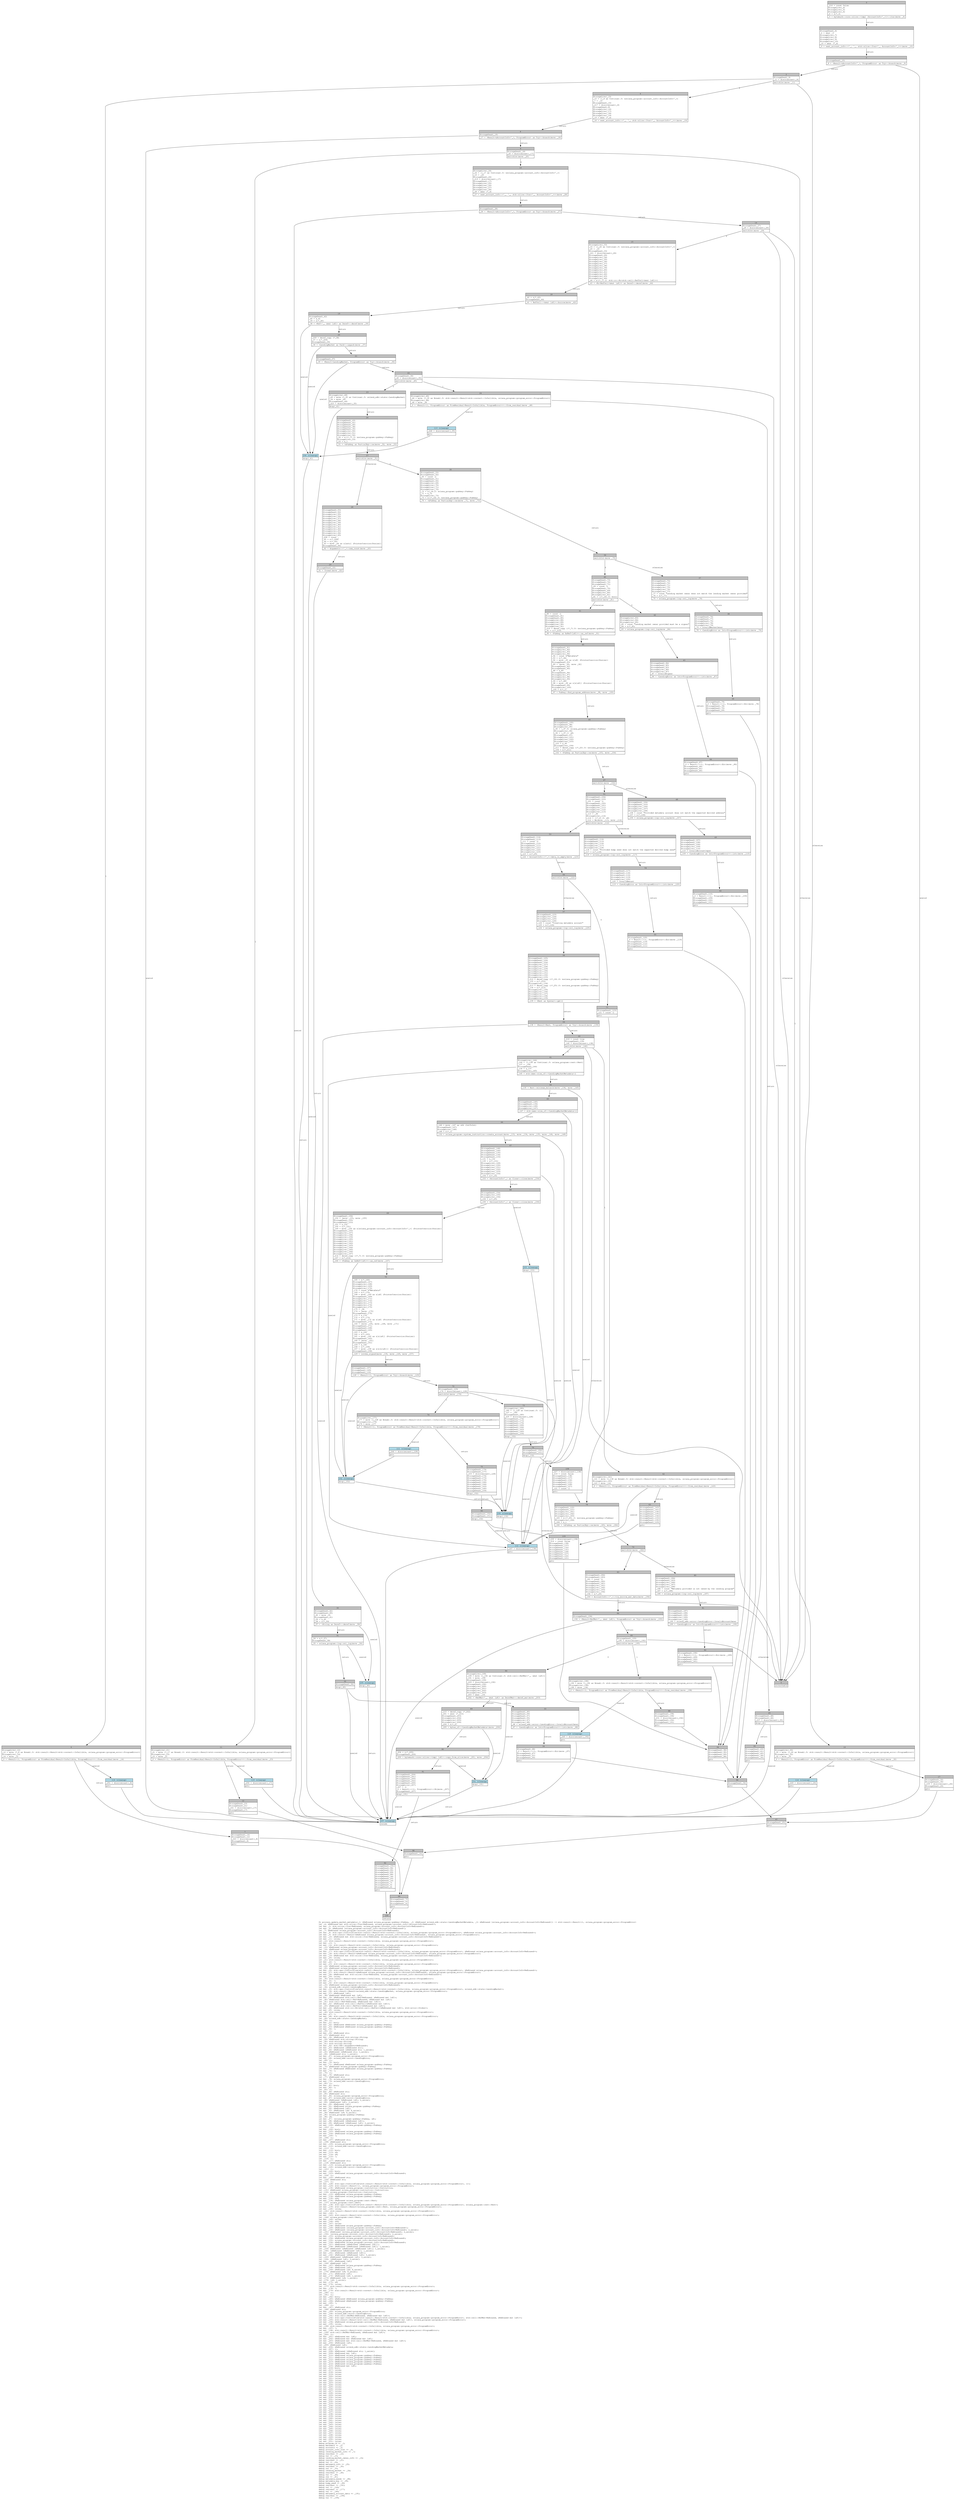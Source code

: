 digraph Mir_0_132 {
    graph [fontname="Courier, monospace"];
    node [fontname="Courier, monospace"];
    edge [fontname="Courier, monospace"];
    label=<fn process_update_market_metadata(_1: &amp;ReErased solana_program::pubkey::Pubkey, _2: &amp;ReErased solend_sdk::state::LendingMarketMetadata, _3: &amp;ReErased [solana_program::account_info::AccountInfo&lt;ReErased&gt;]) -&gt; std::result::Result&lt;(), solana_program::program_error::ProgramError&gt;<br align="left"/>let _4: &amp;ReErased mut std::slice::Iter&lt;ReErased, solana_program::account_info::AccountInfo&lt;ReErased&gt;&gt;;<br align="left"/>let mut _5: std::slice::Iter&lt;ReErased, solana_program::account_info::AccountInfo&lt;ReErased&gt;&gt;;<br align="left"/>let mut _6: &amp;ReErased [solana_program::account_info::AccountInfo&lt;ReErased&gt;];<br align="left"/>let _7: &amp;ReErased solana_program::account_info::AccountInfo&lt;ReErased&gt;;<br align="left"/>let mut _8: std::ops::ControlFlow&lt;std::result::Result&lt;std::convert::Infallible, solana_program::program_error::ProgramError&gt;, &amp;ReErased solana_program::account_info::AccountInfo&lt;ReErased&gt;&gt;;<br align="left"/>let mut _9: std::result::Result&lt;&amp;ReErased solana_program::account_info::AccountInfo&lt;ReErased&gt;, solana_program::program_error::ProgramError&gt;;<br align="left"/>let mut _10: &amp;ReErased mut std::slice::Iter&lt;ReErased, solana_program::account_info::AccountInfo&lt;ReErased&gt;&gt;;<br align="left"/>let mut _11: isize;<br align="left"/>let _12: std::result::Result&lt;std::convert::Infallible, solana_program::program_error::ProgramError&gt;;<br align="left"/>let mut _13: !;<br align="left"/>let mut _14: std::result::Result&lt;std::convert::Infallible, solana_program::program_error::ProgramError&gt;;<br align="left"/>let _15: &amp;ReErased solana_program::account_info::AccountInfo&lt;ReErased&gt;;<br align="left"/>let _16: &amp;ReErased solana_program::account_info::AccountInfo&lt;ReErased&gt;;<br align="left"/>let mut _17: std::ops::ControlFlow&lt;std::result::Result&lt;std::convert::Infallible, solana_program::program_error::ProgramError&gt;, &amp;ReErased solana_program::account_info::AccountInfo&lt;ReErased&gt;&gt;;<br align="left"/>let mut _18: std::result::Result&lt;&amp;ReErased solana_program::account_info::AccountInfo&lt;ReErased&gt;, solana_program::program_error::ProgramError&gt;;<br align="left"/>let mut _19: &amp;ReErased mut std::slice::Iter&lt;ReErased, solana_program::account_info::AccountInfo&lt;ReErased&gt;&gt;;<br align="left"/>let mut _20: isize;<br align="left"/>let _21: std::result::Result&lt;std::convert::Infallible, solana_program::program_error::ProgramError&gt;;<br align="left"/>let mut _22: !;<br align="left"/>let mut _23: std::result::Result&lt;std::convert::Infallible, solana_program::program_error::ProgramError&gt;;<br align="left"/>let _24: &amp;ReErased solana_program::account_info::AccountInfo&lt;ReErased&gt;;<br align="left"/>let _25: &amp;ReErased solana_program::account_info::AccountInfo&lt;ReErased&gt;;<br align="left"/>let mut _26: std::ops::ControlFlow&lt;std::result::Result&lt;std::convert::Infallible, solana_program::program_error::ProgramError&gt;, &amp;ReErased solana_program::account_info::AccountInfo&lt;ReErased&gt;&gt;;<br align="left"/>let mut _27: std::result::Result&lt;&amp;ReErased solana_program::account_info::AccountInfo&lt;ReErased&gt;, solana_program::program_error::ProgramError&gt;;<br align="left"/>let mut _28: &amp;ReErased mut std::slice::Iter&lt;ReErased, solana_program::account_info::AccountInfo&lt;ReErased&gt;&gt;;<br align="left"/>let mut _29: isize;<br align="left"/>let _30: std::result::Result&lt;std::convert::Infallible, solana_program::program_error::ProgramError&gt;;<br align="left"/>let mut _31: !;<br align="left"/>let mut _32: std::result::Result&lt;std::convert::Infallible, solana_program::program_error::ProgramError&gt;;<br align="left"/>let _33: &amp;ReErased solana_program::account_info::AccountInfo&lt;ReErased&gt;;<br align="left"/>let _34: solend_sdk::state::LendingMarket;<br align="left"/>let mut _35: std::ops::ControlFlow&lt;std::result::Result&lt;std::convert::Infallible, solana_program::program_error::ProgramError&gt;, solend_sdk::state::LendingMarket&gt;;<br align="left"/>let mut _36: std::result::Result&lt;solend_sdk::state::LendingMarket, solana_program::program_error::ProgramError&gt;;<br align="left"/>let mut _37: &amp;ReErased [u8];<br align="left"/>let _38: &amp;ReErased &amp;ReErased mut [u8];<br align="left"/>let mut _39: &amp;ReErased std::cell::Ref&lt;ReErased, &amp;ReErased mut [u8]&gt;;<br align="left"/>let _40: &amp;ReErased std::cell::Ref&lt;ReErased, &amp;ReErased mut [u8]&gt;;<br align="left"/>let _41: std::cell::Ref&lt;ReErased, &amp;ReErased mut [u8]&gt;;<br align="left"/>let mut _42: &amp;ReErased std::cell::RefCell&lt;&amp;ReErased mut [u8]&gt;;<br align="left"/>let _43: &amp;ReErased std::cell::RefCell&lt;&amp;ReErased mut [u8]&gt;;<br align="left"/>let mut _44: &amp;ReErased std::rc::Rc&lt;std::cell::RefCell&lt;&amp;ReErased mut [u8]&gt;, std::alloc::Global&gt;;<br align="left"/>let mut _45: isize;<br align="left"/>let _46: std::result::Result&lt;std::convert::Infallible, solana_program::program_error::ProgramError&gt;;<br align="left"/>let mut _47: !;<br align="left"/>let mut _48: std::result::Result&lt;std::convert::Infallible, solana_program::program_error::ProgramError&gt;;<br align="left"/>let _49: solend_sdk::state::LendingMarket;<br align="left"/>let _50: ();<br align="left"/>let mut _51: bool;<br align="left"/>let mut _52: &amp;ReErased &amp;ReErased solana_program::pubkey::Pubkey;<br align="left"/>let mut _53: &amp;ReErased &amp;ReErased solana_program::pubkey::Pubkey;<br align="left"/>let mut _54: !;<br align="left"/>let _55: ();<br align="left"/>let mut _56: &amp;ReErased str;<br align="left"/>let _57: &amp;ReErased str;<br align="left"/>let mut _58: &amp;ReErased std::string::String;<br align="left"/>let _59: &amp;ReErased std::string::String;<br align="left"/>let _60: std::string::String;<br align="left"/>let _61: std::string::String;<br align="left"/>let mut _62: std::fmt::Arguments&lt;ReErased&gt;;<br align="left"/>let mut _63: &amp;ReErased [&amp;ReErased str];<br align="left"/>let mut _64: &amp;ReErased [&amp;ReErased str; 1_usize];<br align="left"/>let _65: &amp;ReErased [&amp;ReErased str; 1_usize];<br align="left"/>let _66: [&amp;ReErased str; 1_usize];<br align="left"/>let mut _67: solana_program::program_error::ProgramError;<br align="left"/>let mut _68: solend_sdk::error::LendingError;<br align="left"/>let _69: ();<br align="left"/>let mut _70: bool;<br align="left"/>let mut _71: &amp;ReErased &amp;ReErased solana_program::pubkey::Pubkey;<br align="left"/>let _72: &amp;ReErased solana_program::pubkey::Pubkey;<br align="left"/>let mut _73: &amp;ReErased &amp;ReErased solana_program::pubkey::Pubkey;<br align="left"/>let mut _74: !;<br align="left"/>let _75: ();<br align="left"/>let mut _76: &amp;ReErased str;<br align="left"/>let _77: &amp;ReErased str;<br align="left"/>let mut _78: solana_program::program_error::ProgramError;<br align="left"/>let mut _79: solend_sdk::error::LendingError;<br align="left"/>let _80: ();<br align="left"/>let mut _81: bool;<br align="left"/>let mut _82: !;<br align="left"/>let _83: ();<br align="left"/>let mut _84: &amp;ReErased str;<br align="left"/>let _85: &amp;ReErased str;<br align="left"/>let mut _86: solana_program::program_error::ProgramError;<br align="left"/>let mut _87: solend_sdk::error::LendingError;<br align="left"/>let _88: &amp;ReErased [&amp;ReErased [u8]; 2_usize];<br align="left"/>let _89: [&amp;ReErased [u8]; 2_usize];<br align="left"/>let mut _90: &amp;ReErased [u8];<br align="left"/>let mut _91: &amp;ReErased solana_program::pubkey::Pubkey;<br align="left"/>let mut _92: &amp;ReErased [u8];<br align="left"/>let mut _93: &amp;ReErased [u8; 8_usize];<br align="left"/>let _94: &amp;ReErased [u8; 8_usize];<br align="left"/>let _95: solana_program::pubkey::Pubkey;<br align="left"/>let _96: u8;<br align="left"/>let mut _97: (solana_program::pubkey::Pubkey, u8);<br align="left"/>let mut _98: &amp;ReErased [&amp;ReErased [u8]];<br align="left"/>let mut _99: &amp;ReErased [&amp;ReErased [u8]; 2_usize];<br align="left"/>let mut _100: &amp;ReErased solana_program::pubkey::Pubkey;<br align="left"/>let _101: ();<br align="left"/>let mut _102: bool;<br align="left"/>let mut _103: &amp;ReErased solana_program::pubkey::Pubkey;<br align="left"/>let mut _104: &amp;ReErased solana_program::pubkey::Pubkey;<br align="left"/>let mut _105: !;<br align="left"/>let _106: ();<br align="left"/>let mut _107: &amp;ReErased str;<br align="left"/>let _108: &amp;ReErased str;<br align="left"/>let mut _109: solana_program::program_error::ProgramError;<br align="left"/>let mut _110: solend_sdk::error::LendingError;<br align="left"/>let _111: ();<br align="left"/>let mut _112: bool;<br align="left"/>let mut _113: u8;<br align="left"/>let mut _114: u8;<br align="left"/>let mut _115: !;<br align="left"/>let _116: ();<br align="left"/>let mut _117: &amp;ReErased str;<br align="left"/>let _118: &amp;ReErased str;<br align="left"/>let mut _119: solana_program::program_error::ProgramError;<br align="left"/>let mut _120: solend_sdk::error::LendingError;<br align="left"/>let _121: ();<br align="left"/>let mut _122: bool;<br align="left"/>let mut _123: &amp;ReErased solana_program::account_info::AccountInfo&lt;ReErased&gt;;<br align="left"/>let _124: ();<br align="left"/>let mut _125: &amp;ReErased str;<br align="left"/>let _126: &amp;ReErased str;<br align="left"/>let _127: ();<br align="left"/>let mut _128: std::ops::ControlFlow&lt;std::result::Result&lt;std::convert::Infallible, solana_program::program_error::ProgramError&gt;, ()&gt;;<br align="left"/>let mut _129: std::result::Result&lt;(), solana_program::program_error::ProgramError&gt;;<br align="left"/>let mut _130: &amp;ReErased solana_program::instruction::Instruction;<br align="left"/>let _131: &amp;ReErased solana_program::instruction::Instruction;<br align="left"/>let _132: solana_program::instruction::Instruction;<br align="left"/>let mut _133: &amp;ReErased solana_program::pubkey::Pubkey;<br align="left"/>let mut _134: &amp;ReErased solana_program::pubkey::Pubkey;<br align="left"/>let mut _135: u64;<br align="left"/>let mut _136: &amp;ReErased solana_program::rent::Rent;<br align="left"/>let _137: solana_program::rent::Rent;<br align="left"/>let mut _138: std::ops::ControlFlow&lt;std::result::Result&lt;std::convert::Infallible, solana_program::program_error::ProgramError&gt;, solana_program::rent::Rent&gt;;<br align="left"/>let mut _139: std::result::Result&lt;solana_program::rent::Rent, solana_program::program_error::ProgramError&gt;;<br align="left"/>let mut _140: isize;<br align="left"/>let _141: std::result::Result&lt;std::convert::Infallible, solana_program::program_error::ProgramError&gt;;<br align="left"/>let mut _142: !;<br align="left"/>let mut _143: std::result::Result&lt;std::convert::Infallible, solana_program::program_error::ProgramError&gt;;<br align="left"/>let _144: solana_program::rent::Rent;<br align="left"/>let mut _145: usize;<br align="left"/>let mut _146: u64;<br align="left"/>let mut _147: usize;<br align="left"/>let mut _148: &amp;ReErased solana_program::pubkey::Pubkey;<br align="left"/>let mut _149: &amp;ReErased [solana_program::account_info::AccountInfo&lt;ReErased&gt;];<br align="left"/>let mut _150: &amp;ReErased [solana_program::account_info::AccountInfo&lt;ReErased&gt;; 2_usize];<br align="left"/>let _151: &amp;ReErased [solana_program::account_info::AccountInfo&lt;ReErased&gt;; 2_usize];<br align="left"/>let _152: [solana_program::account_info::AccountInfo&lt;ReErased&gt;; 2_usize];<br align="left"/>let mut _153: solana_program::account_info::AccountInfo&lt;ReErased&gt;;<br align="left"/>let mut _154: &amp;ReErased solana_program::account_info::AccountInfo&lt;ReErased&gt;;<br align="left"/>let mut _155: solana_program::account_info::AccountInfo&lt;ReErased&gt;;<br align="left"/>let mut _156: &amp;ReErased solana_program::account_info::AccountInfo&lt;ReErased&gt;;<br align="left"/>let mut _157: &amp;ReErased [&amp;ReErased [&amp;ReErased [u8]]];<br align="left"/>let mut _158: &amp;ReErased [&amp;ReErased [&amp;ReErased [u8]]; 1_usize];<br align="left"/>let _159: &amp;ReErased [&amp;ReErased [&amp;ReErased [u8]]; 1_usize];<br align="left"/>let _160: [&amp;ReErased [&amp;ReErased [u8]]; 1_usize];<br align="left"/>let mut _161: &amp;ReErased [&amp;ReErased [u8]];<br align="left"/>let mut _162: &amp;ReErased [&amp;ReErased [u8]; 3_usize];<br align="left"/>let _163: &amp;ReErased [&amp;ReErased [u8]; 3_usize];<br align="left"/>let _164: [&amp;ReErased [u8]; 3_usize];<br align="left"/>let mut _165: &amp;ReErased [u8];<br align="left"/>let _166: &amp;ReErased [u8];<br align="left"/>let mut _167: &amp;ReErased solana_program::pubkey::Pubkey;<br align="left"/>let mut _168: &amp;ReErased [u8];<br align="left"/>let mut _169: &amp;ReErased [u8; 8_usize];<br align="left"/>let _170: &amp;ReErased [u8; 8_usize];<br align="left"/>let mut _171: &amp;ReErased [u8];<br align="left"/>let mut _172: &amp;ReErased [u8; 1_usize];<br align="left"/>let _173: &amp;ReErased [u8; 1_usize];<br align="left"/>let _174: [u8; 1_usize];<br align="left"/>let mut _175: u8;<br align="left"/>let mut _176: isize;<br align="left"/>let _177: std::result::Result&lt;std::convert::Infallible, solana_program::program_error::ProgramError&gt;;<br align="left"/>let mut _178: !;<br align="left"/>let mut _179: std::result::Result&lt;std::convert::Infallible, solana_program::program_error::ProgramError&gt;;<br align="left"/>let _180: ();<br align="left"/>let _181: ();<br align="left"/>let mut _182: bool;<br align="left"/>let mut _183: &amp;ReErased &amp;ReErased solana_program::pubkey::Pubkey;<br align="left"/>let mut _184: &amp;ReErased &amp;ReErased solana_program::pubkey::Pubkey;<br align="left"/>let mut _185: !;<br align="left"/>let _186: ();<br align="left"/>let mut _187: &amp;ReErased str;<br align="left"/>let _188: &amp;ReErased str;<br align="left"/>let mut _189: solana_program::program_error::ProgramError;<br align="left"/>let mut _190: solend_sdk::error::LendingError;<br align="left"/>let mut _191: std::cell::RefMut&lt;ReErased, &amp;ReErased mut [u8]&gt;;<br align="left"/>let mut _192: std::ops::ControlFlow&lt;std::result::Result&lt;std::convert::Infallible, solana_program::program_error::ProgramError&gt;, std::cell::RefMut&lt;ReErased, &amp;ReErased mut [u8]&gt;&gt;;<br align="left"/>let mut _193: std::result::Result&lt;std::cell::RefMut&lt;ReErased, &amp;ReErased mut [u8]&gt;, solana_program::program_error::ProgramError&gt;;<br align="left"/>let mut _194: &amp;ReErased solana_program::account_info::AccountInfo&lt;ReErased&gt;;<br align="left"/>let mut _195: isize;<br align="left"/>let _196: std::result::Result&lt;std::convert::Infallible, solana_program::program_error::ProgramError&gt;;<br align="left"/>let mut _197: !;<br align="left"/>let mut _198: std::result::Result&lt;std::convert::Infallible, solana_program::program_error::ProgramError&gt;;<br align="left"/>let _199: std::cell::RefMut&lt;ReErased, &amp;ReErased mut [u8]&gt;;<br align="left"/>let _200: ();<br align="left"/>let mut _201: &amp;ReErased mut [u8];<br align="left"/>let mut _202: &amp;ReErased mut &amp;ReErased mut [u8];<br align="left"/>let mut _203: &amp;ReErased mut std::cell::RefMut&lt;ReErased, &amp;ReErased mut [u8]&gt;;<br align="left"/>let mut _204: &amp;ReErased [u8];<br align="left"/>let _205: &amp;ReErased [u8];<br align="left"/>let mut _206: &amp;ReErased solend_sdk::state::LendingMarketMetadata;<br align="left"/>let mut _207: ();<br align="left"/>let mut _208: &amp;ReErased [&amp;ReErased str; 1_usize];<br align="left"/>let mut _209: &amp;ReErased mut [u8];<br align="left"/>let mut _210: &amp;ReErased solana_program::pubkey::Pubkey;<br align="left"/>let mut _211: &amp;ReErased solana_program::pubkey::Pubkey;<br align="left"/>let mut _212: &amp;ReErased solana_program::pubkey::Pubkey;<br align="left"/>let mut _213: &amp;ReErased solana_program::pubkey::Pubkey;<br align="left"/>let mut _214: &amp;ReErased solana_program::pubkey::Pubkey;<br align="left"/>let mut _215: &amp;ReErased mut [u8];<br align="left"/>let mut _216: bool;<br align="left"/>let mut _217: isize;<br align="left"/>let mut _218: isize;<br align="left"/>let mut _219: isize;<br align="left"/>let mut _220: isize;<br align="left"/>let mut _221: isize;<br align="left"/>let mut _222: isize;<br align="left"/>let mut _223: isize;<br align="left"/>let mut _224: isize;<br align="left"/>let mut _225: isize;<br align="left"/>let mut _226: isize;<br align="left"/>let mut _227: isize;<br align="left"/>let mut _228: isize;<br align="left"/>let mut _229: isize;<br align="left"/>let mut _230: isize;<br align="left"/>let mut _231: isize;<br align="left"/>let mut _232: isize;<br align="left"/>let mut _233: isize;<br align="left"/>let mut _234: isize;<br align="left"/>let mut _235: isize;<br align="left"/>let mut _236: isize;<br align="left"/>let mut _237: isize;<br align="left"/>let mut _238: isize;<br align="left"/>let mut _239: isize;<br align="left"/>let mut _240: isize;<br align="left"/>let mut _241: isize;<br align="left"/>let mut _242: isize;<br align="left"/>let mut _243: isize;<br align="left"/>let mut _244: isize;<br align="left"/>let mut _245: isize;<br align="left"/>let mut _246: isize;<br align="left"/>let mut _247: isize;<br align="left"/>let mut _248: isize;<br align="left"/>let mut _249: isize;<br align="left"/>let mut _250: isize;<br align="left"/>let mut _251: isize;<br align="left"/>debug program_id =&gt; _1;<br align="left"/>debug metadata =&gt; _2;<br align="left"/>debug accounts =&gt; _3;<br align="left"/>debug account_info_iter =&gt; _4;<br align="left"/>debug lending_market_info =&gt; _7;<br align="left"/>debug residual =&gt; _12;<br align="left"/>debug val =&gt; _15;<br align="left"/>debug lending_market_owner_info =&gt; _16;<br align="left"/>debug residual =&gt; _21;<br align="left"/>debug val =&gt; _24;<br align="left"/>debug metadata_info =&gt; _25;<br align="left"/>debug residual =&gt; _30;<br align="left"/>debug val =&gt; _33;<br align="left"/>debug lending_market =&gt; _34;<br align="left"/>debug residual =&gt; _46;<br align="left"/>debug val =&gt; _49;<br align="left"/>debug res =&gt; _61;<br align="left"/>debug metadata_seeds =&gt; _88;<br align="left"/>debug metadata_key =&gt; _95;<br align="left"/>debug bump_seed =&gt; _96;<br align="left"/>debug residual =&gt; _141;<br align="left"/>debug val =&gt; _144;<br align="left"/>debug residual =&gt; _177;<br align="left"/>debug val =&gt; _180;<br align="left"/>debug metadata_account_data =&gt; _191;<br align="left"/>debug residual =&gt; _196;<br align="left"/>debug val =&gt; _199;<br align="left"/>>;
    bb0__0_132 [shape="none", label=<<table border="0" cellborder="1" cellspacing="0"><tr><td bgcolor="gray" align="center" colspan="1">0</td></tr><tr><td align="left" balign="left">_216 = const false<br/>StorageLive(_4)<br/>StorageLive(_5)<br/>StorageLive(_6)<br/>_6 = &amp;(*_3)<br/></td></tr><tr><td align="left">_5 = bytemuck::core::slice::&lt;impl [AccountInfo&lt;'_&gt;]&gt;::iter(move _6)</td></tr></table>>];
    bb1__0_132 [shape="none", label=<<table border="0" cellborder="1" cellspacing="0"><tr><td bgcolor="gray" align="center" colspan="1">1</td></tr><tr><td align="left" balign="left">StorageDead(_6)<br/>_4 = &amp;mut _5<br/>StorageLive(_7)<br/>StorageLive(_8)<br/>StorageLive(_9)<br/>StorageLive(_10)<br/>_10 = &amp;mut (*_4)<br/></td></tr><tr><td align="left">_9 = next_account_info::&lt;'_, '_, std::slice::Iter&lt;'_, AccountInfo&lt;'_&gt;&gt;&gt;(move _10)</td></tr></table>>];
    bb2__0_132 [shape="none", label=<<table border="0" cellborder="1" cellspacing="0"><tr><td bgcolor="gray" align="center" colspan="1">2</td></tr><tr><td align="left" balign="left">StorageDead(_10)<br/></td></tr><tr><td align="left">_8 = &lt;Result&lt;&amp;AccountInfo&lt;'_&gt;, ProgramError&gt; as Try&gt;::branch(move _9)</td></tr></table>>];
    bb3__0_132 [shape="none", label=<<table border="0" cellborder="1" cellspacing="0"><tr><td bgcolor="gray" align="center" colspan="1">3</td></tr><tr><td align="left" balign="left">StorageDead(_9)<br/>_11 = discriminant(_8)<br/></td></tr><tr><td align="left">switchInt(move _11)</td></tr></table>>];
    bb4__0_132 [shape="none", label=<<table border="0" cellborder="1" cellspacing="0"><tr><td bgcolor="gray" align="center" colspan="1">4</td></tr><tr><td align="left" balign="left">StorageLive(_15)<br/>_15 = ((_8 as Continue).0: &amp;solana_program::account_info::AccountInfo&lt;'_&gt;)<br/>_7 = _15<br/>StorageDead(_15)<br/>_217 = discriminant(_8)<br/>StorageDead(_8)<br/>StorageLive(_16)<br/>StorageLive(_17)<br/>StorageLive(_18)<br/>StorageLive(_19)<br/>_19 = &amp;mut (*_4)<br/></td></tr><tr><td align="left">_18 = next_account_info::&lt;'_, '_, std::slice::Iter&lt;'_, AccountInfo&lt;'_&gt;&gt;&gt;(move _19)</td></tr></table>>];
    bb5__0_132 [shape="none", label=<<table border="0" cellborder="1" cellspacing="0"><tr><td bgcolor="gray" align="center" colspan="1">5</td></tr><tr><td align="left">unreachable</td></tr></table>>];
    bb6__0_132 [shape="none", label=<<table border="0" cellborder="1" cellspacing="0"><tr><td bgcolor="gray" align="center" colspan="1">6</td></tr><tr><td align="left" balign="left">StorageLive(_12)<br/>_12 = move ((_8 as Break).0: std::result::Result&lt;std::convert::Infallible, solana_program::program_error::ProgramError&gt;)<br/>StorageLive(_14)<br/>_14 = move _12<br/></td></tr><tr><td align="left">_0 = &lt;Result&lt;(), ProgramError&gt; as FromResidual&lt;Result&lt;Infallible, ProgramError&gt;&gt;&gt;::from_residual(move _14)</td></tr></table>>];
    bb7__0_132 [shape="none", label=<<table border="0" cellborder="1" cellspacing="0"><tr><td bgcolor="gray" align="center" colspan="1">7</td></tr><tr><td align="left" balign="left">StorageDead(_14)<br/>StorageDead(_12)<br/>_243 = discriminant(_8)<br/>StorageDead(_8)<br/></td></tr><tr><td align="left">goto</td></tr></table>>];
    bb8__0_132 [shape="none", label=<<table border="0" cellborder="1" cellspacing="0"><tr><td bgcolor="gray" align="center" colspan="1">8</td></tr><tr><td align="left" balign="left">StorageDead(_19)<br/></td></tr><tr><td align="left">_17 = &lt;Result&lt;&amp;AccountInfo&lt;'_&gt;, ProgramError&gt; as Try&gt;::branch(move _18)</td></tr></table>>];
    bb9__0_132 [shape="none", label=<<table border="0" cellborder="1" cellspacing="0"><tr><td bgcolor="gray" align="center" colspan="1">9</td></tr><tr><td align="left" balign="left">StorageDead(_18)<br/>_20 = discriminant(_17)<br/></td></tr><tr><td align="left">switchInt(move _20)</td></tr></table>>];
    bb10__0_132 [shape="none", label=<<table border="0" cellborder="1" cellspacing="0"><tr><td bgcolor="gray" align="center" colspan="1">10</td></tr><tr><td align="left" balign="left">StorageLive(_24)<br/>_24 = ((_17 as Continue).0: &amp;solana_program::account_info::AccountInfo&lt;'_&gt;)<br/>_16 = _24<br/>StorageDead(_24)<br/>_219 = discriminant(_17)<br/>StorageDead(_17)<br/>StorageLive(_25)<br/>StorageLive(_26)<br/>StorageLive(_27)<br/>StorageLive(_28)<br/>_28 = &amp;mut (*_4)<br/></td></tr><tr><td align="left">_27 = next_account_info::&lt;'_, '_, std::slice::Iter&lt;'_, AccountInfo&lt;'_&gt;&gt;&gt;(move _28)</td></tr></table>>];
    bb11__0_132 [shape="none", label=<<table border="0" cellborder="1" cellspacing="0"><tr><td bgcolor="gray" align="center" colspan="1">11</td></tr><tr><td align="left" balign="left">StorageLive(_21)<br/>_21 = move ((_17 as Break).0: std::result::Result&lt;std::convert::Infallible, solana_program::program_error::ProgramError&gt;)<br/>StorageLive(_23)<br/>_23 = move _21<br/></td></tr><tr><td align="left">_0 = &lt;Result&lt;(), ProgramError&gt; as FromResidual&lt;Result&lt;Infallible, ProgramError&gt;&gt;&gt;::from_residual(move _23)</td></tr></table>>];
    bb12__0_132 [shape="none", label=<<table border="0" cellborder="1" cellspacing="0"><tr><td bgcolor="gray" align="center" colspan="1">12</td></tr><tr><td align="left" balign="left">StorageDead(_23)<br/>StorageDead(_21)<br/>_241 = discriminant(_17)<br/>StorageDead(_17)<br/></td></tr><tr><td align="left">goto</td></tr></table>>];
    bb13__0_132 [shape="none", label=<<table border="0" cellborder="1" cellspacing="0"><tr><td bgcolor="gray" align="center" colspan="1">13</td></tr><tr><td align="left" balign="left">StorageDead(_28)<br/></td></tr><tr><td align="left">_26 = &lt;Result&lt;&amp;AccountInfo&lt;'_&gt;, ProgramError&gt; as Try&gt;::branch(move _27)</td></tr></table>>];
    bb14__0_132 [shape="none", label=<<table border="0" cellborder="1" cellspacing="0"><tr><td bgcolor="gray" align="center" colspan="1">14</td></tr><tr><td align="left" balign="left">StorageDead(_27)<br/>_29 = discriminant(_26)<br/></td></tr><tr><td align="left">switchInt(move _29)</td></tr></table>>];
    bb15__0_132 [shape="none", label=<<table border="0" cellborder="1" cellspacing="0"><tr><td bgcolor="gray" align="center" colspan="1">15</td></tr><tr><td align="left" balign="left">StorageLive(_33)<br/>_33 = ((_26 as Continue).0: &amp;solana_program::account_info::AccountInfo&lt;'_&gt;)<br/>_25 = _33<br/>StorageDead(_33)<br/>_221 = discriminant(_26)<br/>StorageDead(_26)<br/>StorageLive(_34)<br/>StorageLive(_35)<br/>StorageLive(_36)<br/>StorageLive(_37)<br/>StorageLive(_38)<br/>StorageLive(_39)<br/>StorageLive(_40)<br/>StorageLive(_41)<br/>StorageLive(_42)<br/>StorageLive(_43)<br/>StorageLive(_44)<br/>_44 = &amp;((*_7).2: std::rc::Rc&lt;std::cell::RefCell&lt;&amp;mut [u8]&gt;&gt;)<br/></td></tr><tr><td align="left">_43 = &lt;Rc&lt;RefCell&lt;&amp;mut [u8]&gt;&gt; as Deref&gt;::deref(move _44)</td></tr></table>>];
    bb16__0_132 [shape="none", label=<<table border="0" cellborder="1" cellspacing="0"><tr><td bgcolor="gray" align="center" colspan="1">16</td></tr><tr><td align="left" balign="left">StorageLive(_30)<br/>_30 = move ((_26 as Break).0: std::result::Result&lt;std::convert::Infallible, solana_program::program_error::ProgramError&gt;)<br/>StorageLive(_32)<br/>_32 = move _30<br/></td></tr><tr><td align="left">_0 = &lt;Result&lt;(), ProgramError&gt; as FromResidual&lt;Result&lt;Infallible, ProgramError&gt;&gt;&gt;::from_residual(move _32)</td></tr></table>>];
    bb17__0_132 [shape="none", label=<<table border="0" cellborder="1" cellspacing="0"><tr><td bgcolor="gray" align="center" colspan="1">17</td></tr><tr><td align="left" balign="left">StorageDead(_32)<br/>StorageDead(_30)<br/>_239 = discriminant(_26)<br/>StorageDead(_26)<br/></td></tr><tr><td align="left">goto</td></tr></table>>];
    bb18__0_132 [shape="none", label=<<table border="0" cellborder="1" cellspacing="0"><tr><td bgcolor="gray" align="center" colspan="1">18</td></tr><tr><td align="left" balign="left">_42 = &amp;(*_43)<br/>StorageDead(_44)<br/></td></tr><tr><td align="left">_41 = RefCell::&lt;&amp;mut [u8]&gt;::borrow(move _42)</td></tr></table>>];
    bb19__0_132 [shape="none", label=<<table border="0" cellborder="1" cellspacing="0"><tr><td bgcolor="gray" align="center" colspan="1">19</td></tr><tr><td align="left" balign="left">StorageDead(_42)<br/>_40 = &amp;_41<br/>_39 = &amp;(*_40)<br/></td></tr><tr><td align="left">_38 = &lt;Ref&lt;'_, &amp;mut [u8]&gt; as Deref&gt;::deref(move _39)</td></tr></table>>];
    bb20__0_132 [shape="none", label=<<table border="0" cellborder="1" cellspacing="0"><tr><td bgcolor="gray" align="center" colspan="1">20</td></tr><tr><td align="left" balign="left">_209 = deref_copy (*_38)<br/>_37 = &amp;(*_209)<br/>StorageDead(_39)<br/></td></tr><tr><td align="left">_36 = &lt;LendingMarket as Pack&gt;::unpack(move _37)</td></tr></table>>];
    bb21__0_132 [shape="none", label=<<table border="0" cellborder="1" cellspacing="0"><tr><td bgcolor="gray" align="center" colspan="1">21</td></tr><tr><td align="left" balign="left">StorageDead(_37)<br/></td></tr><tr><td align="left">_35 = &lt;Result&lt;LendingMarket, ProgramError&gt; as Try&gt;::branch(move _36)</td></tr></table>>];
    bb22__0_132 [shape="none", label=<<table border="0" cellborder="1" cellspacing="0"><tr><td bgcolor="gray" align="center" colspan="1">22</td></tr><tr><td align="left" balign="left">StorageDead(_36)<br/>_45 = discriminant(_35)<br/></td></tr><tr><td align="left">switchInt(move _45)</td></tr></table>>];
    bb23__0_132 [shape="none", label=<<table border="0" cellborder="1" cellspacing="0"><tr><td bgcolor="gray" align="center" colspan="1">23</td></tr><tr><td align="left" balign="left">StorageLive(_49)<br/>_49 = move ((_35 as Continue).0: solend_sdk::state::LendingMarket)<br/>_34 = move _49<br/>StorageDead(_49)<br/>_223 = discriminant(_35)<br/></td></tr><tr><td align="left">drop(_41)</td></tr></table>>];
    bb24__0_132 [shape="none", label=<<table border="0" cellborder="1" cellspacing="0"><tr><td bgcolor="gray" align="center" colspan="1">24</td></tr><tr><td align="left" balign="left">StorageLive(_46)<br/>_46 = move ((_35 as Break).0: std::result::Result&lt;std::convert::Infallible, solana_program::program_error::ProgramError&gt;)<br/>StorageLive(_48)<br/>_48 = move _46<br/></td></tr><tr><td align="left">_0 = &lt;Result&lt;(), ProgramError&gt; as FromResidual&lt;Result&lt;Infallible, ProgramError&gt;&gt;&gt;::from_residual(move _48)</td></tr></table>>];
    bb25__0_132 [shape="none", label=<<table border="0" cellborder="1" cellspacing="0"><tr><td bgcolor="gray" align="center" colspan="1">25</td></tr><tr><td align="left" balign="left">StorageDead(_48)<br/>StorageDead(_46)<br/>_237 = discriminant(_35)<br/></td></tr><tr><td align="left">drop(_41)</td></tr></table>>];
    bb26__0_132 [shape="none", label=<<table border="0" cellborder="1" cellspacing="0"><tr><td bgcolor="gray" align="center" colspan="1">26</td></tr><tr><td align="left" balign="left">StorageDead(_43)<br/>StorageDead(_41)<br/>StorageDead(_40)<br/>StorageDead(_38)<br/>StorageDead(_35)<br/>StorageLive(_50)<br/>StorageLive(_51)<br/>StorageLive(_52)<br/>_52 = &amp;((*_7).3: &amp;solana_program::pubkey::Pubkey)<br/>StorageLive(_53)<br/>_53 = &amp;_1<br/></td></tr><tr><td align="left">_51 = &lt;&amp;Pubkey as PartialEq&gt;::ne(move _52, move _53)</td></tr></table>>];
    bb27__0_132 [shape="none", label=<<table border="0" cellborder="1" cellspacing="0"><tr><td bgcolor="gray" align="center" colspan="1">27</td></tr><tr><td align="left">switchInt(move _51)</td></tr></table>>];
    bb28__0_132 [shape="none", label=<<table border="0" cellborder="1" cellspacing="0"><tr><td bgcolor="gray" align="center" colspan="1">28</td></tr><tr><td align="left" balign="left">StorageDead(_53)<br/>StorageDead(_52)<br/>StorageLive(_55)<br/>StorageLive(_56)<br/>StorageLive(_57)<br/>StorageLive(_58)<br/>StorageLive(_59)<br/>StorageLive(_60)<br/>StorageLive(_61)<br/>StorageLive(_62)<br/>StorageLive(_63)<br/>StorageLive(_64)<br/>StorageLive(_65)<br/>_208 = const _<br/>_65 = &amp;(*_208)<br/>_64 = &amp;(*_65)<br/>_63 = move _64 as &amp;[&amp;str] (PointerCoercion(Unsize))<br/>StorageDead(_64)<br/></td></tr><tr><td align="left">_62 = Arguments::&lt;'_&gt;::new_const(move _63)</td></tr></table>>];
    bb29__0_132 [shape="none", label=<<table border="0" cellborder="1" cellspacing="0"><tr><td bgcolor="gray" align="center" colspan="1">29</td></tr><tr><td align="left" balign="left">StorageDead(_63)<br/></td></tr><tr><td align="left">_61 = format(move _62)</td></tr></table>>];
    bb30__0_132 [shape="none", label=<<table border="0" cellborder="1" cellspacing="0"><tr><td bgcolor="gray" align="center" colspan="1">30</td></tr><tr><td align="left" balign="left">StorageDead(_62)<br/>StorageDead(_65)<br/>_60 = move _61<br/>StorageDead(_61)<br/>_59 = &amp;_60<br/>_58 = &amp;(*_59)<br/></td></tr><tr><td align="left">_57 = &lt;String as Deref&gt;::deref(move _58)</td></tr></table>>];
    bb31__0_132 [shape="none", label=<<table border="0" cellborder="1" cellspacing="0"><tr><td bgcolor="gray" align="center" colspan="1">31</td></tr><tr><td align="left" balign="left">_56 = &amp;(*_57)<br/>StorageDead(_58)<br/></td></tr><tr><td align="left">_55 = solana_program::log::sol_log(move _56)</td></tr></table>>];
    bb32__0_132 [shape="none", label=<<table border="0" cellborder="1" cellspacing="0"><tr><td bgcolor="gray" align="center" colspan="1">32</td></tr><tr><td align="left" balign="left">StorageDead(_56)<br/></td></tr><tr><td align="left">drop(_60)</td></tr></table>>];
    bb33__0_132 [shape="none", label=<<table border="0" cellborder="1" cellspacing="0"><tr><td bgcolor="gray" align="center" colspan="1">33</td></tr><tr><td align="left" balign="left">StorageDead(_60)<br/>StorageDead(_59)<br/>StorageDead(_57)<br/>StorageDead(_55)<br/>StorageLive(_67)<br/>StorageLive(_68)<br/>_68 = solend_sdk::error::LendingError::InvalidAccountOwner<br/></td></tr><tr><td align="left">_67 = &lt;LendingError as Into&lt;ProgramError&gt;&gt;::into(move _68)</td></tr></table>>];
    bb34__0_132 [shape="none", label=<<table border="0" cellborder="1" cellspacing="0"><tr><td bgcolor="gray" align="center" colspan="1">34</td></tr><tr><td align="left" balign="left">StorageDead(_68)<br/>_0 = Result::&lt;(), ProgramError&gt;::Err(move _67)<br/>StorageDead(_67)<br/>StorageDead(_51)<br/>StorageDead(_50)<br/></td></tr><tr><td align="left">goto</td></tr></table>>];
    bb35__0_132 [shape="none", label=<<table border="0" cellborder="1" cellspacing="0"><tr><td bgcolor="gray" align="center" colspan="1">35</td></tr><tr><td align="left" balign="left">StorageDead(_53)<br/>StorageDead(_52)<br/>_50 = const ()<br/>StorageDead(_51)<br/>StorageDead(_50)<br/>StorageLive(_69)<br/>StorageLive(_70)<br/>StorageLive(_71)<br/>StorageLive(_72)<br/>_72 = &amp;(_34.2: solana_program::pubkey::Pubkey)<br/>_71 = &amp;_72<br/>StorageLive(_73)<br/>_73 = &amp;((*_16).0: &amp;solana_program::pubkey::Pubkey)<br/></td></tr><tr><td align="left">_70 = &lt;&amp;Pubkey as PartialEq&gt;::ne(move _71, move _73)</td></tr></table>>];
    bb36__0_132 [shape="none", label=<<table border="0" cellborder="1" cellspacing="0"><tr><td bgcolor="gray" align="center" colspan="1">36</td></tr><tr><td align="left">switchInt(move _70)</td></tr></table>>];
    bb37__0_132 [shape="none", label=<<table border="0" cellborder="1" cellspacing="0"><tr><td bgcolor="gray" align="center" colspan="1">37</td></tr><tr><td align="left" balign="left">StorageDead(_73)<br/>StorageDead(_72)<br/>StorageDead(_71)<br/>StorageLive(_75)<br/>StorageLive(_76)<br/>StorageLive(_77)<br/>_77 = const &quot;Lending market owner does not match the lending market owner provided&quot;<br/>_76 = &amp;(*_77)<br/></td></tr><tr><td align="left">_75 = solana_program::log::sol_log(move _76)</td></tr></table>>];
    bb38__0_132 [shape="none", label=<<table border="0" cellborder="1" cellspacing="0"><tr><td bgcolor="gray" align="center" colspan="1">38</td></tr><tr><td align="left" balign="left">StorageDead(_76)<br/>StorageDead(_77)<br/>StorageDead(_75)<br/>StorageLive(_78)<br/>StorageLive(_79)<br/>_79 = InvalidMarketOwner<br/></td></tr><tr><td align="left">_78 = &lt;LendingError as Into&lt;ProgramError&gt;&gt;::into(move _79)</td></tr></table>>];
    bb39__0_132 [shape="none", label=<<table border="0" cellborder="1" cellspacing="0"><tr><td bgcolor="gray" align="center" colspan="1">39</td></tr><tr><td align="left" balign="left">StorageDead(_79)<br/>_0 = Result::&lt;(), ProgramError&gt;::Err(move _78)<br/>StorageDead(_78)<br/>StorageDead(_70)<br/>StorageDead(_69)<br/></td></tr><tr><td align="left">goto</td></tr></table>>];
    bb40__0_132 [shape="none", label=<<table border="0" cellborder="1" cellspacing="0"><tr><td bgcolor="gray" align="center" colspan="1">40</td></tr><tr><td align="left" balign="left">StorageDead(_73)<br/>StorageDead(_72)<br/>StorageDead(_71)<br/>_69 = const ()<br/>StorageDead(_70)<br/>StorageDead(_69)<br/>StorageLive(_80)<br/>StorageLive(_81)<br/>_81 = ((*_16).5: bool)<br/></td></tr><tr><td align="left">switchInt(move _81)</td></tr></table>>];
    bb41__0_132 [shape="none", label=<<table border="0" cellborder="1" cellspacing="0"><tr><td bgcolor="gray" align="center" colspan="1">41</td></tr><tr><td align="left" balign="left">_80 = const ()<br/>StorageDead(_81)<br/>StorageDead(_80)<br/>StorageLive(_88)<br/>StorageLive(_89)<br/>StorageLive(_90)<br/>StorageLive(_91)<br/>_210 = deref_copy ((*_7).0: &amp;solana_program::pubkey::Pubkey)<br/>_91 = &amp;(*_210)<br/></td></tr><tr><td align="left">_90 = &lt;Pubkey as AsRef&lt;[u8]&gt;&gt;::as_ref(move _91)</td></tr></table>>];
    bb42__0_132 [shape="none", label=<<table border="0" cellborder="1" cellspacing="0"><tr><td bgcolor="gray" align="center" colspan="1">42</td></tr><tr><td align="left" balign="left">StorageLive(_83)<br/>StorageLive(_84)<br/>StorageLive(_85)<br/>_85 = const &quot;Lending market owner provided must be a signer&quot;<br/>_84 = &amp;(*_85)<br/></td></tr><tr><td align="left">_83 = solana_program::log::sol_log(move _84)</td></tr></table>>];
    bb43__0_132 [shape="none", label=<<table border="0" cellborder="1" cellspacing="0"><tr><td bgcolor="gray" align="center" colspan="1">43</td></tr><tr><td align="left" balign="left">StorageDead(_84)<br/>StorageDead(_85)<br/>StorageDead(_83)<br/>StorageLive(_86)<br/>StorageLive(_87)<br/>_87 = InvalidSigner<br/></td></tr><tr><td align="left">_86 = &lt;LendingError as Into&lt;ProgramError&gt;&gt;::into(move _87)</td></tr></table>>];
    bb44__0_132 [shape="none", label=<<table border="0" cellborder="1" cellspacing="0"><tr><td bgcolor="gray" align="center" colspan="1">44</td></tr><tr><td align="left" balign="left">StorageDead(_87)<br/>_0 = Result::&lt;(), ProgramError&gt;::Err(move _86)<br/>StorageDead(_86)<br/>StorageDead(_81)<br/>StorageDead(_80)<br/></td></tr><tr><td align="left">goto</td></tr></table>>];
    bb45__0_132 [shape="none", label=<<table border="0" cellborder="1" cellspacing="0"><tr><td bgcolor="gray" align="center" colspan="1">45</td></tr><tr><td align="left" balign="left">StorageDead(_91)<br/>StorageLive(_92)<br/>StorageLive(_93)<br/>StorageLive(_94)<br/>_94 = const b&quot;MetaData&quot;<br/>_93 = &amp;(*_94)<br/>_92 = move _93 as &amp;[u8] (PointerCoercion(Unsize))<br/>StorageDead(_93)<br/>_89 = [move _90, move _92]<br/>StorageDead(_92)<br/>StorageDead(_90)<br/>_88 = &amp;_89<br/>StorageDead(_94)<br/>StorageLive(_97)<br/>StorageLive(_98)<br/>StorageLive(_99)<br/>_99 = &amp;(*_88)<br/>_98 = move _99 as &amp;[&amp;[u8]] (PointerCoercion(Unsize))<br/>StorageDead(_99)<br/>StorageLive(_100)<br/>_100 = &amp;(*_1)<br/></td></tr><tr><td align="left">_97 = Pubkey::find_program_address(move _98, move _100)</td></tr></table>>];
    bb46__0_132 [shape="none", label=<<table border="0" cellborder="1" cellspacing="0"><tr><td bgcolor="gray" align="center" colspan="1">46</td></tr><tr><td align="left" balign="left">StorageDead(_100)<br/>StorageDead(_98)<br/>StorageLive(_95)<br/>_95 = (_97.0: solana_program::pubkey::Pubkey)<br/>StorageLive(_96)<br/>_96 = (_97.1: u8)<br/>StorageDead(_97)<br/>StorageLive(_101)<br/>StorageLive(_102)<br/>StorageLive(_103)<br/>_103 = &amp;_95<br/>StorageLive(_104)<br/>_211 = deref_copy ((*_25).0: &amp;solana_program::pubkey::Pubkey)<br/>_104 = &amp;(*_211)<br/></td></tr><tr><td align="left">_102 = &lt;Pubkey as PartialEq&gt;::ne(move _103, move _104)</td></tr></table>>];
    bb47__0_132 [shape="none", label=<<table border="0" cellborder="1" cellspacing="0"><tr><td bgcolor="gray" align="center" colspan="1">47</td></tr><tr><td align="left">switchInt(move _102)</td></tr></table>>];
    bb48__0_132 [shape="none", label=<<table border="0" cellborder="1" cellspacing="0"><tr><td bgcolor="gray" align="center" colspan="1">48</td></tr><tr><td align="left" balign="left">StorageDead(_104)<br/>StorageDead(_103)<br/>StorageLive(_106)<br/>StorageLive(_107)<br/>StorageLive(_108)<br/>_108 = const &quot;Provided metadata account does not match the expected derived address&quot;<br/>_107 = &amp;(*_108)<br/></td></tr><tr><td align="left">_106 = solana_program::log::sol_log(move _107)</td></tr></table>>];
    bb49__0_132 [shape="none", label=<<table border="0" cellborder="1" cellspacing="0"><tr><td bgcolor="gray" align="center" colspan="1">49</td></tr><tr><td align="left" balign="left">StorageDead(_107)<br/>StorageDead(_108)<br/>StorageDead(_106)<br/>StorageLive(_109)<br/>StorageLive(_110)<br/>_110 = InvalidAccountInput<br/></td></tr><tr><td align="left">_109 = &lt;LendingError as Into&lt;ProgramError&gt;&gt;::into(move _110)</td></tr></table>>];
    bb50__0_132 [shape="none", label=<<table border="0" cellborder="1" cellspacing="0"><tr><td bgcolor="gray" align="center" colspan="1">50</td></tr><tr><td align="left" balign="left">StorageDead(_110)<br/>_0 = Result::&lt;(), ProgramError&gt;::Err(move _109)<br/>StorageDead(_109)<br/>StorageDead(_102)<br/>StorageDead(_101)<br/></td></tr><tr><td align="left">goto</td></tr></table>>];
    bb51__0_132 [shape="none", label=<<table border="0" cellborder="1" cellspacing="0"><tr><td bgcolor="gray" align="center" colspan="1">51</td></tr><tr><td align="left" balign="left">StorageDead(_104)<br/>StorageDead(_103)<br/>_101 = const ()<br/>StorageDead(_102)<br/>StorageDead(_101)<br/>StorageLive(_111)<br/>StorageLive(_112)<br/>StorageLive(_113)<br/>_113 = _96<br/>StorageLive(_114)<br/>_114 = ((*_2).0: u8)<br/>_112 = Ne(move _113, move _114)<br/></td></tr><tr><td align="left">switchInt(move _112)</td></tr></table>>];
    bb52__0_132 [shape="none", label=<<table border="0" cellborder="1" cellspacing="0"><tr><td bgcolor="gray" align="center" colspan="1">52</td></tr><tr><td align="left" balign="left">StorageDead(_114)<br/>StorageDead(_113)<br/>StorageLive(_116)<br/>StorageLive(_117)<br/>StorageLive(_118)<br/>_118 = const &quot;Provided bump seed does not match the expected derived bump seed&quot;<br/>_117 = &amp;(*_118)<br/></td></tr><tr><td align="left">_116 = solana_program::log::sol_log(move _117)</td></tr></table>>];
    bb53__0_132 [shape="none", label=<<table border="0" cellborder="1" cellspacing="0"><tr><td bgcolor="gray" align="center" colspan="1">53</td></tr><tr><td align="left" balign="left">StorageDead(_114)<br/>StorageDead(_113)<br/>_111 = const ()<br/>StorageDead(_112)<br/>StorageDead(_111)<br/>StorageLive(_121)<br/>StorageLive(_122)<br/>StorageLive(_123)<br/>_123 = &amp;(*_25)<br/></td></tr><tr><td align="left">_122 = AccountInfo::&lt;'_&gt;::data_is_empty(move _123)</td></tr></table>>];
    bb54__0_132 [shape="none", label=<<table border="0" cellborder="1" cellspacing="0"><tr><td bgcolor="gray" align="center" colspan="1">54</td></tr><tr><td align="left" balign="left">StorageDead(_117)<br/>StorageDead(_118)<br/>StorageDead(_116)<br/>StorageLive(_119)<br/>StorageLive(_120)<br/>_120 = InvalidAmount<br/></td></tr><tr><td align="left">_119 = &lt;LendingError as Into&lt;ProgramError&gt;&gt;::into(move _120)</td></tr></table>>];
    bb55__0_132 [shape="none", label=<<table border="0" cellborder="1" cellspacing="0"><tr><td bgcolor="gray" align="center" colspan="1">55</td></tr><tr><td align="left" balign="left">StorageDead(_120)<br/>_0 = Result::&lt;(), ProgramError&gt;::Err(move _119)<br/>StorageDead(_119)<br/>StorageDead(_112)<br/>StorageDead(_111)<br/></td></tr><tr><td align="left">goto</td></tr></table>>];
    bb56__0_132 [shape="none", label=<<table border="0" cellborder="1" cellspacing="0"><tr><td bgcolor="gray" align="center" colspan="1">56</td></tr><tr><td align="left">switchInt(move _122)</td></tr></table>>];
    bb57__0_132 [shape="none", label=<<table border="0" cellborder="1" cellspacing="0"><tr><td bgcolor="gray" align="center" colspan="1">57</td></tr><tr><td align="left" balign="left">StorageDead(_123)<br/>StorageLive(_124)<br/>StorageLive(_125)<br/>StorageLive(_126)<br/>_126 = const &quot;Creating metadata account&quot;<br/>_125 = &amp;(*_126)<br/></td></tr><tr><td align="left">_124 = solana_program::log::sol_log(move _125)</td></tr></table>>];
    bb58__0_132 [shape="none", label=<<table border="0" cellborder="1" cellspacing="0"><tr><td bgcolor="gray" align="center" colspan="1">58</td></tr><tr><td align="left" balign="left">StorageDead(_125)<br/>StorageDead(_126)<br/>StorageDead(_124)<br/>StorageLive(_127)<br/>StorageLive(_128)<br/>StorageLive(_129)<br/>StorageLive(_130)<br/>StorageLive(_131)<br/>StorageLive(_132)<br/>StorageLive(_133)<br/>_212 = deref_copy ((*_16).0: &amp;solana_program::pubkey::Pubkey)<br/>_133 = &amp;(*_212)<br/>StorageLive(_134)<br/>_213 = deref_copy ((*_25).0: &amp;solana_program::pubkey::Pubkey)<br/>_134 = &amp;(*_213)<br/>StorageLive(_135)<br/>StorageLive(_136)<br/>StorageLive(_137)<br/>StorageLive(_138)<br/>StorageLive(_139)<br/></td></tr><tr><td align="left">_139 = &lt;Rent as Sysvar&gt;::get()</td></tr></table>>];
    bb59__0_132 [shape="none", label=<<table border="0" cellborder="1" cellspacing="0"><tr><td bgcolor="gray" align="center" colspan="1">59</td></tr><tr><td align="left">_138 = &lt;Result&lt;Rent, ProgramError&gt; as Try&gt;::branch(move _139)</td></tr></table>>];
    bb60__0_132 [shape="none", label=<<table border="0" cellborder="1" cellspacing="0"><tr><td bgcolor="gray" align="center" colspan="1">60</td></tr><tr><td align="left" balign="left">_216 = const true<br/>StorageDead(_139)<br/>_140 = discriminant(_138)<br/></td></tr><tr><td align="left">switchInt(move _140)</td></tr></table>>];
    bb61__0_132 [shape="none", label=<<table border="0" cellborder="1" cellspacing="0"><tr><td bgcolor="gray" align="center" colspan="1">61</td></tr><tr><td align="left" balign="left">StorageLive(_144)<br/>_144 = ((_138 as Continue).0: solana_program::rent::Rent)<br/>_137 = _144<br/>StorageDead(_144)<br/>_136 = &amp;_137<br/>StorageLive(_145)<br/></td></tr><tr><td align="left">_145 = std::mem::size_of::&lt;LendingMarketMetadata&gt;()</td></tr></table>>];
    bb62__0_132 [shape="none", label=<<table border="0" cellborder="1" cellspacing="0"><tr><td bgcolor="gray" align="center" colspan="1">62</td></tr><tr><td align="left" balign="left">StorageLive(_141)<br/>_141 = move ((_138 as Break).0: std::result::Result&lt;std::convert::Infallible, solana_program::program_error::ProgramError&gt;)<br/>StorageLive(_143)<br/>_143 = move _141<br/></td></tr><tr><td align="left">_0 = &lt;Result&lt;(), ProgramError&gt; as FromResidual&lt;Result&lt;Infallible, ProgramError&gt;&gt;&gt;::from_residual(move _143)</td></tr></table>>];
    bb63__0_132 [shape="none", label=<<table border="0" cellborder="1" cellspacing="0"><tr><td bgcolor="gray" align="center" colspan="1">63</td></tr><tr><td align="left" balign="left">StorageDead(_143)<br/>StorageDead(_141)<br/>StorageDead(_136)<br/>StorageDead(_135)<br/>StorageDead(_134)<br/>StorageDead(_133)<br/>StorageDead(_130)<br/>StorageDead(_129)<br/></td></tr><tr><td align="left">goto</td></tr></table>>];
    bb64__0_132 [shape="none", label=<<table border="0" cellborder="1" cellspacing="0"><tr><td bgcolor="gray" align="center" colspan="1">64</td></tr><tr><td align="left">_135 = Rent::minimum_balance(move _136, move _145)</td></tr></table>>];
    bb65__0_132 [shape="none", label=<<table border="0" cellborder="1" cellspacing="0"><tr><td bgcolor="gray" align="center" colspan="1">65</td></tr><tr><td align="left" balign="left">StorageDead(_145)<br/>StorageDead(_136)<br/>StorageLive(_146)<br/>StorageLive(_147)<br/></td></tr><tr><td align="left">_147 = std::mem::size_of::&lt;LendingMarketMetadata&gt;()</td></tr></table>>];
    bb66__0_132 [shape="none", label=<<table border="0" cellborder="1" cellspacing="0"><tr><td bgcolor="gray" align="center" colspan="1">66</td></tr><tr><td align="left" balign="left">_146 = move _147 as u64 (IntToInt)<br/>StorageDead(_147)<br/>StorageLive(_148)<br/>_148 = &amp;(*_1)<br/></td></tr><tr><td align="left">_132 = solana_program::system_instruction::create_account(move _133, move _134, move _135, move _146, move _148)</td></tr></table>>];
    bb67__0_132 [shape="none", label=<<table border="0" cellborder="1" cellspacing="0"><tr><td bgcolor="gray" align="center" colspan="1">67</td></tr><tr><td align="left" balign="left">StorageDead(_148)<br/>StorageDead(_146)<br/>StorageDead(_135)<br/>StorageDead(_134)<br/>StorageDead(_133)<br/>_131 = &amp;_132<br/>_130 = &amp;(*_131)<br/>StorageLive(_149)<br/>StorageLive(_150)<br/>StorageLive(_151)<br/>StorageLive(_152)<br/>StorageLive(_153)<br/>StorageLive(_154)<br/>_154 = &amp;(*_16)<br/></td></tr><tr><td align="left">_153 = &lt;AccountInfo&lt;'_&gt; as Clone&gt;::clone(move _154)</td></tr></table>>];
    bb68__0_132 [shape="none", label=<<table border="0" cellborder="1" cellspacing="0"><tr><td bgcolor="gray" align="center" colspan="1">68</td></tr><tr><td align="left" balign="left">StorageDead(_154)<br/>StorageLive(_155)<br/>StorageLive(_156)<br/>_156 = &amp;(*_25)<br/></td></tr><tr><td align="left">_155 = &lt;AccountInfo&lt;'_&gt; as Clone&gt;::clone(move _156)</td></tr></table>>];
    bb69__0_132 [shape="none", label=<<table border="0" cellborder="1" cellspacing="0"><tr><td bgcolor="gray" align="center" colspan="1">69</td></tr><tr><td align="left" balign="left">StorageDead(_156)<br/>_152 = [move _153, move _155]<br/>StorageDead(_155)<br/>StorageDead(_153)<br/>_151 = &amp;_152<br/>_150 = &amp;(*_151)<br/>_149 = move _150 as &amp;[solana_program::account_info::AccountInfo&lt;'_&gt;] (PointerCoercion(Unsize))<br/>StorageDead(_150)<br/>StorageLive(_157)<br/>StorageLive(_158)<br/>StorageLive(_159)<br/>StorageLive(_160)<br/>StorageLive(_161)<br/>StorageLive(_162)<br/>StorageLive(_163)<br/>StorageLive(_164)<br/>StorageLive(_165)<br/>StorageLive(_166)<br/>StorageLive(_167)<br/>_214 = deref_copy ((*_7).0: &amp;solana_program::pubkey::Pubkey)<br/>_167 = &amp;(*_214)<br/></td></tr><tr><td align="left">_166 = &lt;Pubkey as AsRef&lt;[u8]&gt;&gt;::as_ref(move _167)</td></tr></table>>];
    bb70__0_132 [shape="none", label=<<table border="0" cellborder="1" cellspacing="0"><tr><td bgcolor="gray" align="center" colspan="1">70</td></tr><tr><td align="left" balign="left">_165 = &amp;(*_166)<br/>StorageDead(_167)<br/>StorageLive(_168)<br/>StorageLive(_169)<br/>StorageLive(_170)<br/>_170 = const b&quot;MetaData&quot;<br/>_169 = &amp;(*_170)<br/>_168 = move _169 as &amp;[u8] (PointerCoercion(Unsize))<br/>StorageDead(_169)<br/>StorageLive(_171)<br/>StorageLive(_172)<br/>StorageLive(_173)<br/>StorageLive(_174)<br/>StorageLive(_175)<br/>_175 = _96<br/>_174 = [move _175]<br/>StorageDead(_175)<br/>_173 = &amp;_174<br/>_172 = &amp;(*_173)<br/>_171 = move _172 as &amp;[u8] (PointerCoercion(Unsize))<br/>StorageDead(_172)<br/>_164 = [move _165, move _168, move _171]<br/>StorageDead(_171)<br/>StorageDead(_168)<br/>StorageDead(_165)<br/>_163 = &amp;_164<br/>_162 = &amp;(*_163)<br/>_161 = move _162 as &amp;[&amp;[u8]] (PointerCoercion(Unsize))<br/>StorageDead(_162)<br/>_160 = [move _161]<br/>StorageDead(_161)<br/>_159 = &amp;_160<br/>_158 = &amp;(*_159)<br/>_157 = move _158 as &amp;[&amp;[&amp;[u8]]] (PointerCoercion(Unsize))<br/>StorageDead(_158)<br/></td></tr><tr><td align="left">_129 = invoke_signed(move _130, move _149, move _157)</td></tr></table>>];
    bb71__0_132 [shape="none", label=<<table border="0" cellborder="1" cellspacing="0"><tr><td bgcolor="gray" align="center" colspan="1">71</td></tr><tr><td align="left" balign="left">StorageDead(_157)<br/>StorageDead(_149)<br/>StorageDead(_130)<br/></td></tr><tr><td align="left">_128 = &lt;Result&lt;(), ProgramError&gt; as Try&gt;::branch(move _129)</td></tr></table>>];
    bb72__0_132 [shape="none", label=<<table border="0" cellborder="1" cellspacing="0"><tr><td bgcolor="gray" align="center" colspan="1">72</td></tr><tr><td align="left" balign="left">StorageDead(_129)<br/>_176 = discriminant(_128)<br/></td></tr><tr><td align="left">switchInt(move _176)</td></tr></table>>];
    bb73__0_132 [shape="none", label=<<table border="0" cellborder="1" cellspacing="0"><tr><td bgcolor="gray" align="center" colspan="1">73</td></tr><tr><td align="left" balign="left">StorageLive(_180)<br/>_180 = ((_128 as Continue).0: ())<br/>_127 = _180<br/>StorageDead(_180)<br/>_225 = discriminant(_128)<br/>StorageDead(_174)<br/>StorageDead(_173)<br/>StorageDead(_170)<br/>StorageDead(_166)<br/>StorageDead(_164)<br/>StorageDead(_163)<br/>StorageDead(_160)<br/>StorageDead(_159)<br/></td></tr><tr><td align="left">drop(_152)</td></tr></table>>];
    bb74__0_132 [shape="none", label=<<table border="0" cellborder="1" cellspacing="0"><tr><td bgcolor="gray" align="center" colspan="1">74</td></tr><tr><td align="left" balign="left">StorageLive(_177)<br/>_177 = move ((_128 as Break).0: std::result::Result&lt;std::convert::Infallible, solana_program::program_error::ProgramError&gt;)<br/>StorageLive(_179)<br/>_179 = move _177<br/></td></tr><tr><td align="left">_0 = &lt;Result&lt;(), ProgramError&gt; as FromResidual&lt;Result&lt;Infallible, ProgramError&gt;&gt;&gt;::from_residual(move _179)</td></tr></table>>];
    bb75__0_132 [shape="none", label=<<table border="0" cellborder="1" cellspacing="0"><tr><td bgcolor="gray" align="center" colspan="1">75</td></tr><tr><td align="left" balign="left">StorageDead(_179)<br/>StorageDead(_177)<br/>_233 = discriminant(_128)<br/>StorageDead(_174)<br/>StorageDead(_173)<br/>StorageDead(_170)<br/>StorageDead(_166)<br/>StorageDead(_164)<br/>StorageDead(_163)<br/>StorageDead(_160)<br/>StorageDead(_159)<br/></td></tr><tr><td align="left">drop(_152)</td></tr></table>>];
    bb76__0_132 [shape="none", label=<<table border="0" cellborder="1" cellspacing="0"><tr><td bgcolor="gray" align="center" colspan="1">76</td></tr><tr><td align="left" balign="left">StorageDead(_152)<br/>StorageDead(_151)<br/></td></tr><tr><td align="left">drop(_132)</td></tr></table>>];
    bb77__0_132 [shape="none", label=<<table border="0" cellborder="1" cellspacing="0"><tr><td bgcolor="gray" align="center" colspan="1">77</td></tr><tr><td align="left" balign="left">StorageDead(_123)<br/>_121 = const ()<br/></td></tr><tr><td align="left">goto</td></tr></table>>];
    bb78__0_132 [shape="none", label=<<table border="0" cellborder="1" cellspacing="0"><tr><td bgcolor="gray" align="center" colspan="1">78</td></tr><tr><td align="left" balign="left">StorageDead(_122)<br/>StorageDead(_121)<br/>StorageLive(_181)<br/>StorageLive(_182)<br/>StorageLive(_183)<br/>_183 = &amp;((*_25).3: &amp;solana_program::pubkey::Pubkey)<br/>StorageLive(_184)<br/>_184 = &amp;_1<br/></td></tr><tr><td align="left">_182 = &lt;&amp;Pubkey as PartialEq&gt;::ne(move _183, move _184)</td></tr></table>>];
    bb79__0_132 [shape="none", label=<<table border="0" cellborder="1" cellspacing="0"><tr><td bgcolor="gray" align="center" colspan="1">79</td></tr><tr><td align="left">switchInt(move _182)</td></tr></table>>];
    bb80__0_132 [shape="none", label=<<table border="0" cellborder="1" cellspacing="0"><tr><td bgcolor="gray" align="center" colspan="1">80</td></tr><tr><td align="left" balign="left">StorageDead(_184)<br/>StorageDead(_183)<br/>StorageLive(_186)<br/>StorageLive(_187)<br/>StorageLive(_188)<br/>_188 = const &quot;Metadata provided is not owned by the lending program&quot;<br/>_187 = &amp;(*_188)<br/></td></tr><tr><td align="left">_186 = solana_program::log::sol_log(move _187)</td></tr></table>>];
    bb81__0_132 [shape="none", label=<<table border="0" cellborder="1" cellspacing="0"><tr><td bgcolor="gray" align="center" colspan="1">81</td></tr><tr><td align="left" balign="left">StorageDead(_187)<br/>StorageDead(_188)<br/>StorageDead(_186)<br/>StorageLive(_189)<br/>StorageLive(_190)<br/>_190 = solend_sdk::error::LendingError::InvalidAccountOwner<br/></td></tr><tr><td align="left">_189 = &lt;LendingError as Into&lt;ProgramError&gt;&gt;::into(move _190)</td></tr></table>>];
    bb82__0_132 [shape="none", label=<<table border="0" cellborder="1" cellspacing="0"><tr><td bgcolor="gray" align="center" colspan="1">82</td></tr><tr><td align="left" balign="left">StorageDead(_190)<br/>_0 = Result::&lt;(), ProgramError&gt;::Err(move _189)<br/>StorageDead(_189)<br/>StorageDead(_182)<br/>StorageDead(_181)<br/></td></tr><tr><td align="left">goto</td></tr></table>>];
    bb83__0_132 [shape="none", label=<<table border="0" cellborder="1" cellspacing="0"><tr><td bgcolor="gray" align="center" colspan="1">83</td></tr><tr><td align="left" balign="left">StorageDead(_184)<br/>StorageDead(_183)<br/>_181 = const ()<br/>StorageDead(_182)<br/>StorageDead(_181)<br/>StorageLive(_191)<br/>StorageLive(_192)<br/>StorageLive(_193)<br/>StorageLive(_194)<br/>_194 = &amp;(*_25)<br/></td></tr><tr><td align="left">_193 = AccountInfo::&lt;'_&gt;::try_borrow_mut_data(move _194)</td></tr></table>>];
    bb84__0_132 [shape="none", label=<<table border="0" cellborder="1" cellspacing="0"><tr><td bgcolor="gray" align="center" colspan="1">84</td></tr><tr><td align="left" balign="left">StorageDead(_194)<br/></td></tr><tr><td align="left">_192 = &lt;Result&lt;RefMut&lt;'_, &amp;mut [u8]&gt;, ProgramError&gt; as Try&gt;::branch(move _193)</td></tr></table>>];
    bb85__0_132 [shape="none", label=<<table border="0" cellborder="1" cellspacing="0"><tr><td bgcolor="gray" align="center" colspan="1">85</td></tr><tr><td align="left" balign="left">StorageDead(_193)<br/>_195 = discriminant(_192)<br/></td></tr><tr><td align="left">switchInt(move _195)</td></tr></table>>];
    bb86__0_132 [shape="none", label=<<table border="0" cellborder="1" cellspacing="0"><tr><td bgcolor="gray" align="center" colspan="1">86</td></tr><tr><td align="left" balign="left">StorageLive(_199)<br/>_199 = move ((_192 as Continue).0: std::cell::RefMut&lt;'_, &amp;mut [u8]&gt;)<br/>_191 = move _199<br/>StorageDead(_199)<br/>_229 = discriminant(_192)<br/>StorageDead(_192)<br/>StorageLive(_200)<br/>StorageLive(_201)<br/>StorageLive(_202)<br/>StorageLive(_203)<br/>_203 = &amp;mut _191<br/></td></tr><tr><td align="left">_202 = &lt;RefMut&lt;'_, &amp;mut [u8]&gt; as DerefMut&gt;::deref_mut(move _203)</td></tr></table>>];
    bb87__0_132 [shape="none", label=<<table border="0" cellborder="1" cellspacing="0"><tr><td bgcolor="gray" align="center" colspan="1">87</td></tr><tr><td align="left" balign="left">StorageLive(_196)<br/>_196 = move ((_192 as Break).0: std::result::Result&lt;std::convert::Infallible, solana_program::program_error::ProgramError&gt;)<br/>StorageLive(_198)<br/>_198 = move _196<br/></td></tr><tr><td align="left">_0 = &lt;Result&lt;(), ProgramError&gt; as FromResidual&lt;Result&lt;Infallible, ProgramError&gt;&gt;&gt;::from_residual(move _198)</td></tr></table>>];
    bb88__0_132 [shape="none", label=<<table border="0" cellborder="1" cellspacing="0"><tr><td bgcolor="gray" align="center" colspan="1">88</td></tr><tr><td align="left" balign="left">StorageDead(_198)<br/>StorageDead(_196)<br/>_231 = discriminant(_192)<br/>StorageDead(_192)<br/>StorageDead(_191)<br/></td></tr><tr><td align="left">goto</td></tr></table>>];
    bb89__0_132 [shape="none", label=<<table border="0" cellborder="1" cellspacing="0"><tr><td bgcolor="gray" align="center" colspan="1">89</td></tr><tr><td align="left" balign="left">_215 = deref_copy (*_202)<br/>_201 = &amp;mut (*_215)<br/>StorageDead(_203)<br/>StorageLive(_204)<br/>StorageLive(_205)<br/>StorageLive(_206)<br/>_206 = &amp;(*_2)<br/></td></tr><tr><td align="left">_205 = bytes_of::&lt;LendingMarketMetadata&gt;(move _206)</td></tr></table>>];
    bb90__0_132 [shape="none", label=<<table border="0" cellborder="1" cellspacing="0"><tr><td bgcolor="gray" align="center" colspan="1">90</td></tr><tr><td align="left" balign="left">_204 = &amp;(*_205)<br/>StorageDead(_206)<br/></td></tr><tr><td align="left">_200 = bytemuck::core::slice::&lt;impl [u8]&gt;::copy_from_slice(move _201, move _204)</td></tr></table>>];
    bb91__0_132 [shape="none", label=<<table border="0" cellborder="1" cellspacing="0"><tr><td bgcolor="gray" align="center" colspan="1">91</td></tr><tr><td align="left" balign="left">StorageDead(_204)<br/>StorageDead(_201)<br/>StorageDead(_205)<br/>StorageDead(_202)<br/>StorageDead(_200)<br/>StorageLive(_207)<br/>_207 = ()<br/>_0 = Result::&lt;(), ProgramError&gt;::Ok(move _207)<br/>StorageDead(_207)<br/></td></tr><tr><td align="left">drop(_191)</td></tr></table>>];
    bb92__0_132 [shape="none", label=<<table border="0" cellborder="1" cellspacing="0"><tr><td bgcolor="gray" align="center" colspan="1">92</td></tr><tr><td align="left" balign="left">StorageDead(_191)<br/>StorageDead(_96)<br/>StorageDead(_95)<br/>StorageDead(_89)<br/>StorageDead(_88)<br/>StorageDead(_34)<br/>StorageDead(_25)<br/>StorageDead(_16)<br/>StorageDead(_7)<br/>StorageDead(_5)<br/>StorageDead(_4)<br/></td></tr><tr><td align="left">goto</td></tr></table>>];
    bb93__0_132 [shape="none", label=<<table border="0" cellborder="1" cellspacing="0"><tr><td bgcolor="gray" align="center" colspan="1">93</td></tr><tr><td align="left" balign="left">StorageDead(_152)<br/>StorageDead(_151)<br/></td></tr><tr><td align="left">drop(_132)</td></tr></table>>];
    bb94__0_132 [shape="none", label=<<table border="0" cellborder="1" cellspacing="0"><tr><td bgcolor="gray" align="center" colspan="1">94</td></tr><tr><td align="left" balign="left">StorageDead(_96)<br/>StorageDead(_95)<br/>StorageDead(_89)<br/>StorageDead(_88)<br/></td></tr><tr><td align="left">goto</td></tr></table>>];
    bb95__0_132 [shape="none", label=<<table border="0" cellborder="1" cellspacing="0"><tr><td bgcolor="gray" align="center" colspan="1">95</td></tr><tr><td align="left" balign="left">StorageDead(_43)<br/>StorageDead(_41)<br/>StorageDead(_40)<br/>StorageDead(_38)<br/>StorageDead(_35)<br/></td></tr><tr><td align="left">goto</td></tr></table>>];
    bb96__0_132 [shape="none", label=<<table border="0" cellborder="1" cellspacing="0"><tr><td bgcolor="gray" align="center" colspan="1">96</td></tr><tr><td align="left" balign="left">StorageDead(_34)<br/></td></tr><tr><td align="left">goto</td></tr></table>>];
    bb97__0_132 [shape="none", label=<<table border="0" cellborder="1" cellspacing="0"><tr><td bgcolor="gray" align="center" colspan="1">97</td></tr><tr><td align="left" balign="left">StorageDead(_25)<br/></td></tr><tr><td align="left">goto</td></tr></table>>];
    bb98__0_132 [shape="none", label=<<table border="0" cellborder="1" cellspacing="0"><tr><td bgcolor="gray" align="center" colspan="1">98</td></tr><tr><td align="left" balign="left">StorageDead(_16)<br/></td></tr><tr><td align="left">goto</td></tr></table>>];
    bb99__0_132 [shape="none", label=<<table border="0" cellborder="1" cellspacing="0"><tr><td bgcolor="gray" align="center" colspan="1">99</td></tr><tr><td align="left" balign="left">StorageDead(_7)<br/>StorageDead(_5)<br/>StorageDead(_4)<br/></td></tr><tr><td align="left">goto</td></tr></table>>];
    bb100__0_132 [shape="none", label=<<table border="0" cellborder="1" cellspacing="0"><tr><td bgcolor="gray" align="center" colspan="1">100</td></tr><tr><td align="left">return</td></tr></table>>];
    bb101__0_132 [shape="none", label=<<table border="0" cellborder="1" cellspacing="0"><tr><td bgcolor="lightblue" align="center" colspan="1">101 (cleanup)</td></tr><tr><td align="left">drop(_191)</td></tr></table>>];
    bb102__0_132 [shape="none", label=<<table border="0" cellborder="1" cellspacing="0"><tr><td bgcolor="lightblue" align="center" colspan="1">102 (cleanup)</td></tr><tr><td align="left">drop(_152)</td></tr></table>>];
    bb103__0_132 [shape="none", label=<<table border="0" cellborder="1" cellspacing="0"><tr><td bgcolor="lightblue" align="center" colspan="1">103 (cleanup)</td></tr><tr><td align="left">drop(_153)</td></tr></table>>];
    bb104__0_132 [shape="none", label=<<table border="0" cellborder="1" cellspacing="0"><tr><td bgcolor="lightblue" align="center" colspan="1">104 (cleanup)</td></tr><tr><td align="left">drop(_132)</td></tr></table>>];
    bb105__0_132 [shape="none", label=<<table border="0" cellborder="1" cellspacing="0"><tr><td bgcolor="lightblue" align="center" colspan="1">105 (cleanup)</td></tr><tr><td align="left">drop(_60)</td></tr></table>>];
    bb106__0_132 [shape="none", label=<<table border="0" cellborder="1" cellspacing="0"><tr><td bgcolor="lightblue" align="center" colspan="1">106 (cleanup)</td></tr><tr><td align="left">drop(_41)</td></tr></table>>];
    bb107__0_132 [shape="none", label=<<table border="0" cellborder="1" cellspacing="0"><tr><td bgcolor="lightblue" align="center" colspan="1">107 (cleanup)</td></tr><tr><td align="left">resume</td></tr></table>>];
    bb108__0_132 [shape="none", label=<<table border="0" cellborder="1" cellspacing="0"><tr><td bgcolor="gray" align="center" colspan="1">108</td></tr><tr><td align="left" balign="left">_227 = discriminant(_138)<br/>_216 = const false<br/>StorageDead(_138)<br/>StorageDead(_137)<br/>StorageDead(_132)<br/>StorageDead(_131)<br/>StorageDead(_128)<br/>StorageDead(_127)<br/>_121 = const ()<br/></td></tr><tr><td align="left">goto</td></tr></table>>];
    bb109__0_132 [shape="none", label=<<table border="0" cellborder="1" cellspacing="0"><tr><td bgcolor="gray" align="center" colspan="1">109</td></tr><tr><td align="left" balign="left">_235 = discriminant(_138)<br/>_216 = const false<br/>StorageDead(_138)<br/>StorageDead(_137)<br/>StorageDead(_132)<br/>StorageDead(_131)<br/>StorageDead(_128)<br/>StorageDead(_127)<br/>StorageDead(_122)<br/>StorageDead(_121)<br/></td></tr><tr><td align="left">goto</td></tr></table>>];
    bb110__0_132 [shape="none", label=<<table border="0" cellborder="1" cellspacing="0"><tr><td bgcolor="lightblue" align="center" colspan="1">110 (cleanup)</td></tr><tr><td align="left" balign="left">_245 = discriminant(_192)<br/></td></tr><tr><td align="left">goto</td></tr></table>>];
    bb111__0_132 [shape="none", label=<<table border="0" cellborder="1" cellspacing="0"><tr><td bgcolor="lightblue" align="center" colspan="1">111 (cleanup)</td></tr><tr><td align="left" balign="left">_246 = discriminant(_128)<br/></td></tr><tr><td align="left">goto</td></tr></table>>];
    bb112__0_132 [shape="none", label=<<table border="0" cellborder="1" cellspacing="0"><tr><td bgcolor="lightblue" align="center" colspan="1">112 (cleanup)</td></tr><tr><td align="left" balign="left">_247 = discriminant(_138)<br/></td></tr><tr><td align="left">goto</td></tr></table>>];
    bb113__0_132 [shape="none", label=<<table border="0" cellborder="1" cellspacing="0"><tr><td bgcolor="lightblue" align="center" colspan="1">113 (cleanup)</td></tr><tr><td align="left" balign="left">_248 = discriminant(_35)<br/></td></tr><tr><td align="left">goto</td></tr></table>>];
    bb114__0_132 [shape="none", label=<<table border="0" cellborder="1" cellspacing="0"><tr><td bgcolor="lightblue" align="center" colspan="1">114 (cleanup)</td></tr><tr><td align="left" balign="left">_249 = discriminant(_26)<br/></td></tr><tr><td align="left">goto</td></tr></table>>];
    bb115__0_132 [shape="none", label=<<table border="0" cellborder="1" cellspacing="0"><tr><td bgcolor="lightblue" align="center" colspan="1">115 (cleanup)</td></tr><tr><td align="left" balign="left">_250 = discriminant(_17)<br/></td></tr><tr><td align="left">goto</td></tr></table>>];
    bb116__0_132 [shape="none", label=<<table border="0" cellborder="1" cellspacing="0"><tr><td bgcolor="lightblue" align="center" colspan="1">116 (cleanup)</td></tr><tr><td align="left" balign="left">_251 = discriminant(_8)<br/></td></tr><tr><td align="left">goto</td></tr></table>>];
    bb0__0_132 -> bb1__0_132 [label="return"];
    bb1__0_132 -> bb2__0_132 [label="return"];
    bb2__0_132 -> bb3__0_132 [label="return"];
    bb2__0_132 -> bb107__0_132 [label="unwind"];
    bb3__0_132 -> bb4__0_132 [label="0"];
    bb3__0_132 -> bb6__0_132 [label="1"];
    bb3__0_132 -> bb5__0_132 [label="otherwise"];
    bb4__0_132 -> bb8__0_132 [label="return"];
    bb6__0_132 -> bb7__0_132 [label="return"];
    bb6__0_132 -> bb116__0_132 [label="unwind"];
    bb7__0_132 -> bb99__0_132 [label=""];
    bb8__0_132 -> bb9__0_132 [label="return"];
    bb8__0_132 -> bb107__0_132 [label="unwind"];
    bb9__0_132 -> bb10__0_132 [label="0"];
    bb9__0_132 -> bb11__0_132 [label="1"];
    bb9__0_132 -> bb5__0_132 [label="otherwise"];
    bb10__0_132 -> bb13__0_132 [label="return"];
    bb11__0_132 -> bb12__0_132 [label="return"];
    bb11__0_132 -> bb115__0_132 [label="unwind"];
    bb12__0_132 -> bb98__0_132 [label=""];
    bb13__0_132 -> bb14__0_132 [label="return"];
    bb13__0_132 -> bb107__0_132 [label="unwind"];
    bb14__0_132 -> bb15__0_132 [label="0"];
    bb14__0_132 -> bb16__0_132 [label="1"];
    bb14__0_132 -> bb5__0_132 [label="otherwise"];
    bb15__0_132 -> bb18__0_132 [label="return"];
    bb16__0_132 -> bb17__0_132 [label="return"];
    bb16__0_132 -> bb114__0_132 [label="unwind"];
    bb17__0_132 -> bb97__0_132 [label=""];
    bb18__0_132 -> bb19__0_132 [label="return"];
    bb19__0_132 -> bb20__0_132 [label="return"];
    bb19__0_132 -> bb106__0_132 [label="unwind"];
    bb20__0_132 -> bb21__0_132 [label="return"];
    bb20__0_132 -> bb106__0_132 [label="unwind"];
    bb21__0_132 -> bb22__0_132 [label="return"];
    bb21__0_132 -> bb106__0_132 [label="unwind"];
    bb22__0_132 -> bb23__0_132 [label="0"];
    bb22__0_132 -> bb24__0_132 [label="1"];
    bb22__0_132 -> bb5__0_132 [label="otherwise"];
    bb23__0_132 -> bb26__0_132 [label="return"];
    bb23__0_132 -> bb107__0_132 [label="unwind"];
    bb24__0_132 -> bb25__0_132 [label="return"];
    bb24__0_132 -> bb113__0_132 [label="unwind"];
    bb25__0_132 -> bb95__0_132 [label="return"];
    bb25__0_132 -> bb107__0_132 [label="unwind"];
    bb26__0_132 -> bb27__0_132 [label="return"];
    bb27__0_132 -> bb35__0_132 [label="0"];
    bb27__0_132 -> bb28__0_132 [label="otherwise"];
    bb28__0_132 -> bb29__0_132 [label="return"];
    bb29__0_132 -> bb30__0_132 [label="return"];
    bb30__0_132 -> bb31__0_132 [label="return"];
    bb30__0_132 -> bb105__0_132 [label="unwind"];
    bb31__0_132 -> bb32__0_132 [label="return"];
    bb31__0_132 -> bb105__0_132 [label="unwind"];
    bb32__0_132 -> bb33__0_132 [label="return"];
    bb32__0_132 -> bb107__0_132 [label="unwind"];
    bb33__0_132 -> bb34__0_132 [label="return"];
    bb34__0_132 -> bb96__0_132 [label=""];
    bb35__0_132 -> bb36__0_132 [label="return"];
    bb36__0_132 -> bb40__0_132 [label="0"];
    bb36__0_132 -> bb37__0_132 [label="otherwise"];
    bb37__0_132 -> bb38__0_132 [label="return"];
    bb38__0_132 -> bb39__0_132 [label="return"];
    bb39__0_132 -> bb96__0_132 [label=""];
    bb40__0_132 -> bb42__0_132 [label="0"];
    bb40__0_132 -> bb41__0_132 [label="otherwise"];
    bb41__0_132 -> bb45__0_132 [label="return"];
    bb42__0_132 -> bb43__0_132 [label="return"];
    bb43__0_132 -> bb44__0_132 [label="return"];
    bb44__0_132 -> bb96__0_132 [label=""];
    bb45__0_132 -> bb46__0_132 [label="return"];
    bb46__0_132 -> bb47__0_132 [label="return"];
    bb47__0_132 -> bb51__0_132 [label="0"];
    bb47__0_132 -> bb48__0_132 [label="otherwise"];
    bb48__0_132 -> bb49__0_132 [label="return"];
    bb49__0_132 -> bb50__0_132 [label="return"];
    bb50__0_132 -> bb94__0_132 [label=""];
    bb51__0_132 -> bb53__0_132 [label="0"];
    bb51__0_132 -> bb52__0_132 [label="otherwise"];
    bb52__0_132 -> bb54__0_132 [label="return"];
    bb53__0_132 -> bb56__0_132 [label="return"];
    bb54__0_132 -> bb55__0_132 [label="return"];
    bb55__0_132 -> bb94__0_132 [label=""];
    bb56__0_132 -> bb77__0_132 [label="0"];
    bb56__0_132 -> bb57__0_132 [label="otherwise"];
    bb57__0_132 -> bb58__0_132 [label="return"];
    bb58__0_132 -> bb59__0_132 [label="return"];
    bb59__0_132 -> bb60__0_132 [label="return"];
    bb59__0_132 -> bb107__0_132 [label="unwind"];
    bb60__0_132 -> bb61__0_132 [label="0"];
    bb60__0_132 -> bb62__0_132 [label="1"];
    bb60__0_132 -> bb5__0_132 [label="otherwise"];
    bb61__0_132 -> bb64__0_132 [label="return"];
    bb61__0_132 -> bb112__0_132 [label="unwind"];
    bb62__0_132 -> bb63__0_132 [label="return"];
    bb62__0_132 -> bb112__0_132 [label="unwind"];
    bb63__0_132 -> bb109__0_132 [label=""];
    bb64__0_132 -> bb65__0_132 [label="return"];
    bb64__0_132 -> bb112__0_132 [label="unwind"];
    bb65__0_132 -> bb66__0_132 [label="return"];
    bb65__0_132 -> bb112__0_132 [label="unwind"];
    bb66__0_132 -> bb67__0_132 [label="return"];
    bb66__0_132 -> bb112__0_132 [label="unwind"];
    bb67__0_132 -> bb68__0_132 [label="return"];
    bb67__0_132 -> bb104__0_132 [label="unwind"];
    bb68__0_132 -> bb69__0_132 [label="return"];
    bb68__0_132 -> bb103__0_132 [label="unwind"];
    bb69__0_132 -> bb70__0_132 [label="return"];
    bb69__0_132 -> bb102__0_132 [label="unwind"];
    bb70__0_132 -> bb71__0_132 [label="return"];
    bb70__0_132 -> bb102__0_132 [label="unwind"];
    bb71__0_132 -> bb72__0_132 [label="return"];
    bb71__0_132 -> bb102__0_132 [label="unwind"];
    bb72__0_132 -> bb73__0_132 [label="0"];
    bb72__0_132 -> bb74__0_132 [label="1"];
    bb72__0_132 -> bb5__0_132 [label="otherwise"];
    bb73__0_132 -> bb76__0_132 [label="return"];
    bb73__0_132 -> bb104__0_132 [label="unwind"];
    bb74__0_132 -> bb75__0_132 [label="return"];
    bb74__0_132 -> bb111__0_132 [label="unwind"];
    bb75__0_132 -> bb93__0_132 [label="return"];
    bb75__0_132 -> bb104__0_132 [label="unwind"];
    bb76__0_132 -> bb108__0_132 [label="return"];
    bb76__0_132 -> bb112__0_132 [label="unwind"];
    bb77__0_132 -> bb78__0_132 [label=""];
    bb78__0_132 -> bb79__0_132 [label="return"];
    bb79__0_132 -> bb83__0_132 [label="0"];
    bb79__0_132 -> bb80__0_132 [label="otherwise"];
    bb80__0_132 -> bb81__0_132 [label="return"];
    bb81__0_132 -> bb82__0_132 [label="return"];
    bb82__0_132 -> bb94__0_132 [label=""];
    bb83__0_132 -> bb84__0_132 [label="return"];
    bb84__0_132 -> bb85__0_132 [label="return"];
    bb84__0_132 -> bb107__0_132 [label="unwind"];
    bb85__0_132 -> bb86__0_132 [label="0"];
    bb85__0_132 -> bb87__0_132 [label="1"];
    bb85__0_132 -> bb5__0_132 [label="otherwise"];
    bb86__0_132 -> bb89__0_132 [label="return"];
    bb86__0_132 -> bb101__0_132 [label="unwind"];
    bb87__0_132 -> bb88__0_132 [label="return"];
    bb87__0_132 -> bb110__0_132 [label="unwind"];
    bb88__0_132 -> bb94__0_132 [label=""];
    bb89__0_132 -> bb90__0_132 [label="return"];
    bb89__0_132 -> bb101__0_132 [label="unwind"];
    bb90__0_132 -> bb91__0_132 [label="return"];
    bb90__0_132 -> bb101__0_132 [label="unwind"];
    bb91__0_132 -> bb92__0_132 [label="return"];
    bb91__0_132 -> bb107__0_132 [label="unwind"];
    bb92__0_132 -> bb100__0_132 [label=""];
    bb93__0_132 -> bb109__0_132 [label="return"];
    bb93__0_132 -> bb112__0_132 [label="unwind"];
    bb94__0_132 -> bb96__0_132 [label=""];
    bb95__0_132 -> bb96__0_132 [label=""];
    bb96__0_132 -> bb97__0_132 [label=""];
    bb97__0_132 -> bb98__0_132 [label=""];
    bb98__0_132 -> bb99__0_132 [label=""];
    bb99__0_132 -> bb100__0_132 [label=""];
    bb101__0_132 -> bb107__0_132 [label="return"];
    bb102__0_132 -> bb104__0_132 [label="return"];
    bb103__0_132 -> bb104__0_132 [label="return"];
    bb104__0_132 -> bb112__0_132 [label="return"];
    bb105__0_132 -> bb107__0_132 [label="return"];
    bb106__0_132 -> bb107__0_132 [label="return"];
    bb108__0_132 -> bb78__0_132 [label=""];
    bb109__0_132 -> bb94__0_132 [label=""];
    bb110__0_132 -> bb107__0_132 [label=""];
    bb111__0_132 -> bb102__0_132 [label=""];
    bb112__0_132 -> bb107__0_132 [label=""];
    bb113__0_132 -> bb106__0_132 [label=""];
    bb114__0_132 -> bb107__0_132 [label=""];
    bb115__0_132 -> bb107__0_132 [label=""];
    bb116__0_132 -> bb107__0_132 [label=""];
}
